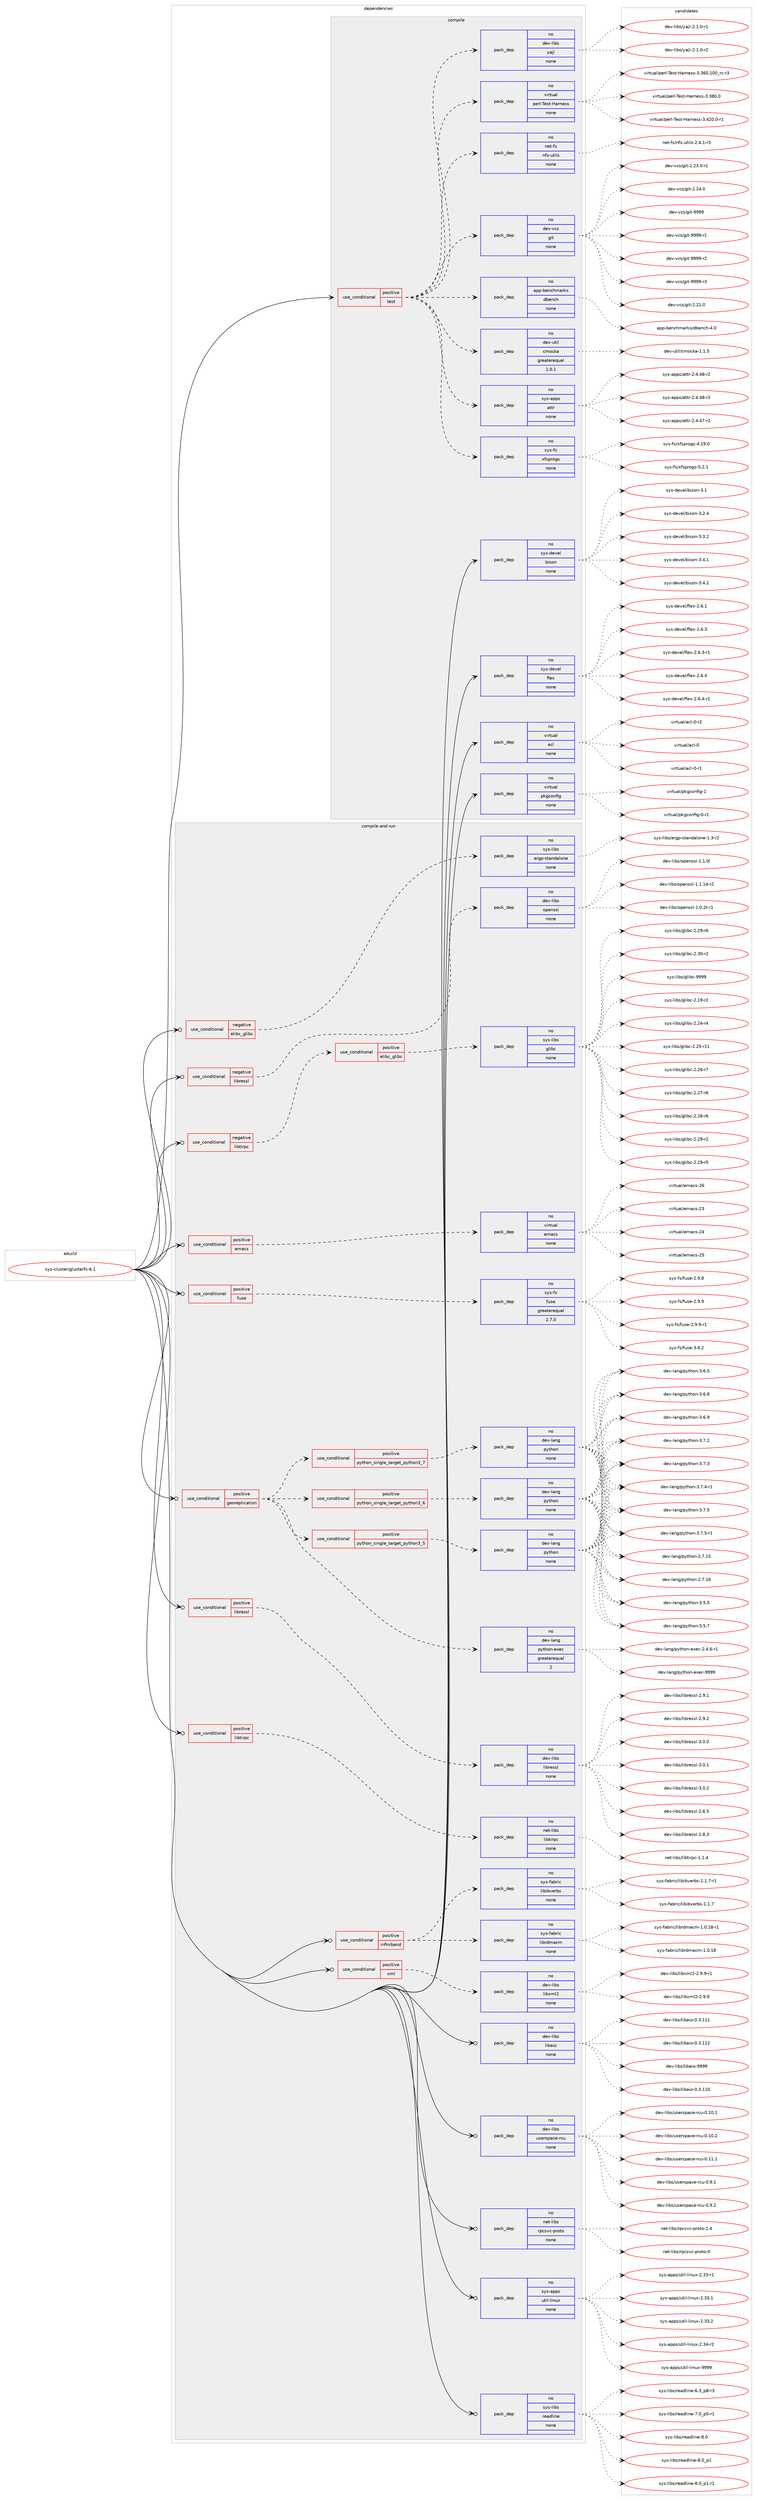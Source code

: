digraph prolog {

# *************
# Graph options
# *************

newrank=true;
concentrate=true;
compound=true;
graph [rankdir=LR,fontname=Helvetica,fontsize=10,ranksep=1.5];#, ranksep=2.5, nodesep=0.2];
edge  [arrowhead=vee];
node  [fontname=Helvetica,fontsize=10];

# **********
# The ebuild
# **********

subgraph cluster_leftcol {
color=gray;
rank=same;
label=<<i>ebuild</i>>;
id [label="sys-cluster/glusterfs-6.1", color=red, width=4, href="../sys-cluster/glusterfs-6.1.svg"];
}

# ****************
# The dependencies
# ****************

subgraph cluster_midcol {
color=gray;
label=<<i>dependencies</i>>;
subgraph cluster_compile {
fillcolor="#eeeeee";
style=filled;
label=<<i>compile</i>>;
subgraph cond212797 {
dependency883875 [label=<<TABLE BORDER="0" CELLBORDER="1" CELLSPACING="0" CELLPADDING="4"><TR><TD ROWSPAN="3" CELLPADDING="10">use_conditional</TD></TR><TR><TD>positive</TD></TR><TR><TD>test</TD></TR></TABLE>>, shape=none, color=red];
subgraph pack655573 {
dependency883876 [label=<<TABLE BORDER="0" CELLBORDER="1" CELLSPACING="0" CELLPADDING="4" WIDTH="220"><TR><TD ROWSPAN="6" CELLPADDING="30">pack_dep</TD></TR><TR><TD WIDTH="110">no</TD></TR><TR><TD>dev-util</TD></TR><TR><TD>cmocka</TD></TR><TR><TD>greaterequal</TD></TR><TR><TD>1.0.1</TD></TR></TABLE>>, shape=none, color=blue];
}
dependency883875:e -> dependency883876:w [weight=20,style="dashed",arrowhead="vee"];
subgraph pack655574 {
dependency883877 [label=<<TABLE BORDER="0" CELLBORDER="1" CELLSPACING="0" CELLPADDING="4" WIDTH="220"><TR><TD ROWSPAN="6" CELLPADDING="30">pack_dep</TD></TR><TR><TD WIDTH="110">no</TD></TR><TR><TD>app-benchmarks</TD></TR><TR><TD>dbench</TD></TR><TR><TD>none</TD></TR><TR><TD></TD></TR></TABLE>>, shape=none, color=blue];
}
dependency883875:e -> dependency883877:w [weight=20,style="dashed",arrowhead="vee"];
subgraph pack655575 {
dependency883878 [label=<<TABLE BORDER="0" CELLBORDER="1" CELLSPACING="0" CELLPADDING="4" WIDTH="220"><TR><TD ROWSPAN="6" CELLPADDING="30">pack_dep</TD></TR><TR><TD WIDTH="110">no</TD></TR><TR><TD>dev-vcs</TD></TR><TR><TD>git</TD></TR><TR><TD>none</TD></TR><TR><TD></TD></TR></TABLE>>, shape=none, color=blue];
}
dependency883875:e -> dependency883878:w [weight=20,style="dashed",arrowhead="vee"];
subgraph pack655576 {
dependency883879 [label=<<TABLE BORDER="0" CELLBORDER="1" CELLSPACING="0" CELLPADDING="4" WIDTH="220"><TR><TD ROWSPAN="6" CELLPADDING="30">pack_dep</TD></TR><TR><TD WIDTH="110">no</TD></TR><TR><TD>net-fs</TD></TR><TR><TD>nfs-utils</TD></TR><TR><TD>none</TD></TR><TR><TD></TD></TR></TABLE>>, shape=none, color=blue];
}
dependency883875:e -> dependency883879:w [weight=20,style="dashed",arrowhead="vee"];
subgraph pack655577 {
dependency883880 [label=<<TABLE BORDER="0" CELLBORDER="1" CELLSPACING="0" CELLPADDING="4" WIDTH="220"><TR><TD ROWSPAN="6" CELLPADDING="30">pack_dep</TD></TR><TR><TD WIDTH="110">no</TD></TR><TR><TD>virtual</TD></TR><TR><TD>perl-Test-Harness</TD></TR><TR><TD>none</TD></TR><TR><TD></TD></TR></TABLE>>, shape=none, color=blue];
}
dependency883875:e -> dependency883880:w [weight=20,style="dashed",arrowhead="vee"];
subgraph pack655578 {
dependency883881 [label=<<TABLE BORDER="0" CELLBORDER="1" CELLSPACING="0" CELLPADDING="4" WIDTH="220"><TR><TD ROWSPAN="6" CELLPADDING="30">pack_dep</TD></TR><TR><TD WIDTH="110">no</TD></TR><TR><TD>dev-libs</TD></TR><TR><TD>yajl</TD></TR><TR><TD>none</TD></TR><TR><TD></TD></TR></TABLE>>, shape=none, color=blue];
}
dependency883875:e -> dependency883881:w [weight=20,style="dashed",arrowhead="vee"];
subgraph pack655579 {
dependency883882 [label=<<TABLE BORDER="0" CELLBORDER="1" CELLSPACING="0" CELLPADDING="4" WIDTH="220"><TR><TD ROWSPAN="6" CELLPADDING="30">pack_dep</TD></TR><TR><TD WIDTH="110">no</TD></TR><TR><TD>sys-fs</TD></TR><TR><TD>xfsprogs</TD></TR><TR><TD>none</TD></TR><TR><TD></TD></TR></TABLE>>, shape=none, color=blue];
}
dependency883875:e -> dependency883882:w [weight=20,style="dashed",arrowhead="vee"];
subgraph pack655580 {
dependency883883 [label=<<TABLE BORDER="0" CELLBORDER="1" CELLSPACING="0" CELLPADDING="4" WIDTH="220"><TR><TD ROWSPAN="6" CELLPADDING="30">pack_dep</TD></TR><TR><TD WIDTH="110">no</TD></TR><TR><TD>sys-apps</TD></TR><TR><TD>attr</TD></TR><TR><TD>none</TD></TR><TR><TD></TD></TR></TABLE>>, shape=none, color=blue];
}
dependency883875:e -> dependency883883:w [weight=20,style="dashed",arrowhead="vee"];
}
id:e -> dependency883875:w [weight=20,style="solid",arrowhead="vee"];
subgraph pack655581 {
dependency883884 [label=<<TABLE BORDER="0" CELLBORDER="1" CELLSPACING="0" CELLPADDING="4" WIDTH="220"><TR><TD ROWSPAN="6" CELLPADDING="30">pack_dep</TD></TR><TR><TD WIDTH="110">no</TD></TR><TR><TD>sys-devel</TD></TR><TR><TD>bison</TD></TR><TR><TD>none</TD></TR><TR><TD></TD></TR></TABLE>>, shape=none, color=blue];
}
id:e -> dependency883884:w [weight=20,style="solid",arrowhead="vee"];
subgraph pack655582 {
dependency883885 [label=<<TABLE BORDER="0" CELLBORDER="1" CELLSPACING="0" CELLPADDING="4" WIDTH="220"><TR><TD ROWSPAN="6" CELLPADDING="30">pack_dep</TD></TR><TR><TD WIDTH="110">no</TD></TR><TR><TD>sys-devel</TD></TR><TR><TD>flex</TD></TR><TR><TD>none</TD></TR><TR><TD></TD></TR></TABLE>>, shape=none, color=blue];
}
id:e -> dependency883885:w [weight=20,style="solid",arrowhead="vee"];
subgraph pack655583 {
dependency883886 [label=<<TABLE BORDER="0" CELLBORDER="1" CELLSPACING="0" CELLPADDING="4" WIDTH="220"><TR><TD ROWSPAN="6" CELLPADDING="30">pack_dep</TD></TR><TR><TD WIDTH="110">no</TD></TR><TR><TD>virtual</TD></TR><TR><TD>acl</TD></TR><TR><TD>none</TD></TR><TR><TD></TD></TR></TABLE>>, shape=none, color=blue];
}
id:e -> dependency883886:w [weight=20,style="solid",arrowhead="vee"];
subgraph pack655584 {
dependency883887 [label=<<TABLE BORDER="0" CELLBORDER="1" CELLSPACING="0" CELLPADDING="4" WIDTH="220"><TR><TD ROWSPAN="6" CELLPADDING="30">pack_dep</TD></TR><TR><TD WIDTH="110">no</TD></TR><TR><TD>virtual</TD></TR><TR><TD>pkgconfig</TD></TR><TR><TD>none</TD></TR><TR><TD></TD></TR></TABLE>>, shape=none, color=blue];
}
id:e -> dependency883887:w [weight=20,style="solid",arrowhead="vee"];
}
subgraph cluster_compileandrun {
fillcolor="#eeeeee";
style=filled;
label=<<i>compile and run</i>>;
subgraph cond212798 {
dependency883888 [label=<<TABLE BORDER="0" CELLBORDER="1" CELLSPACING="0" CELLPADDING="4"><TR><TD ROWSPAN="3" CELLPADDING="10">use_conditional</TD></TR><TR><TD>negative</TD></TR><TR><TD>elibc_glibc</TD></TR></TABLE>>, shape=none, color=red];
subgraph pack655585 {
dependency883889 [label=<<TABLE BORDER="0" CELLBORDER="1" CELLSPACING="0" CELLPADDING="4" WIDTH="220"><TR><TD ROWSPAN="6" CELLPADDING="30">pack_dep</TD></TR><TR><TD WIDTH="110">no</TD></TR><TR><TD>sys-libs</TD></TR><TR><TD>argp-standalone</TD></TR><TR><TD>none</TD></TR><TR><TD></TD></TR></TABLE>>, shape=none, color=blue];
}
dependency883888:e -> dependency883889:w [weight=20,style="dashed",arrowhead="vee"];
}
id:e -> dependency883888:w [weight=20,style="solid",arrowhead="odotvee"];
subgraph cond212799 {
dependency883890 [label=<<TABLE BORDER="0" CELLBORDER="1" CELLSPACING="0" CELLPADDING="4"><TR><TD ROWSPAN="3" CELLPADDING="10">use_conditional</TD></TR><TR><TD>negative</TD></TR><TR><TD>libressl</TD></TR></TABLE>>, shape=none, color=red];
subgraph pack655586 {
dependency883891 [label=<<TABLE BORDER="0" CELLBORDER="1" CELLSPACING="0" CELLPADDING="4" WIDTH="220"><TR><TD ROWSPAN="6" CELLPADDING="30">pack_dep</TD></TR><TR><TD WIDTH="110">no</TD></TR><TR><TD>dev-libs</TD></TR><TR><TD>openssl</TD></TR><TR><TD>none</TD></TR><TR><TD></TD></TR></TABLE>>, shape=none, color=blue];
}
dependency883890:e -> dependency883891:w [weight=20,style="dashed",arrowhead="vee"];
}
id:e -> dependency883890:w [weight=20,style="solid",arrowhead="odotvee"];
subgraph cond212800 {
dependency883892 [label=<<TABLE BORDER="0" CELLBORDER="1" CELLSPACING="0" CELLPADDING="4"><TR><TD ROWSPAN="3" CELLPADDING="10">use_conditional</TD></TR><TR><TD>negative</TD></TR><TR><TD>libtirpc</TD></TR></TABLE>>, shape=none, color=red];
subgraph cond212801 {
dependency883893 [label=<<TABLE BORDER="0" CELLBORDER="1" CELLSPACING="0" CELLPADDING="4"><TR><TD ROWSPAN="3" CELLPADDING="10">use_conditional</TD></TR><TR><TD>positive</TD></TR><TR><TD>elibc_glibc</TD></TR></TABLE>>, shape=none, color=red];
subgraph pack655587 {
dependency883894 [label=<<TABLE BORDER="0" CELLBORDER="1" CELLSPACING="0" CELLPADDING="4" WIDTH="220"><TR><TD ROWSPAN="6" CELLPADDING="30">pack_dep</TD></TR><TR><TD WIDTH="110">no</TD></TR><TR><TD>sys-libs</TD></TR><TR><TD>glibc</TD></TR><TR><TD>none</TD></TR><TR><TD></TD></TR></TABLE>>, shape=none, color=blue];
}
dependency883893:e -> dependency883894:w [weight=20,style="dashed",arrowhead="vee"];
}
dependency883892:e -> dependency883893:w [weight=20,style="dashed",arrowhead="vee"];
}
id:e -> dependency883892:w [weight=20,style="solid",arrowhead="odotvee"];
subgraph cond212802 {
dependency883895 [label=<<TABLE BORDER="0" CELLBORDER="1" CELLSPACING="0" CELLPADDING="4"><TR><TD ROWSPAN="3" CELLPADDING="10">use_conditional</TD></TR><TR><TD>positive</TD></TR><TR><TD>emacs</TD></TR></TABLE>>, shape=none, color=red];
subgraph pack655588 {
dependency883896 [label=<<TABLE BORDER="0" CELLBORDER="1" CELLSPACING="0" CELLPADDING="4" WIDTH="220"><TR><TD ROWSPAN="6" CELLPADDING="30">pack_dep</TD></TR><TR><TD WIDTH="110">no</TD></TR><TR><TD>virtual</TD></TR><TR><TD>emacs</TD></TR><TR><TD>none</TD></TR><TR><TD></TD></TR></TABLE>>, shape=none, color=blue];
}
dependency883895:e -> dependency883896:w [weight=20,style="dashed",arrowhead="vee"];
}
id:e -> dependency883895:w [weight=20,style="solid",arrowhead="odotvee"];
subgraph cond212803 {
dependency883897 [label=<<TABLE BORDER="0" CELLBORDER="1" CELLSPACING="0" CELLPADDING="4"><TR><TD ROWSPAN="3" CELLPADDING="10">use_conditional</TD></TR><TR><TD>positive</TD></TR><TR><TD>fuse</TD></TR></TABLE>>, shape=none, color=red];
subgraph pack655589 {
dependency883898 [label=<<TABLE BORDER="0" CELLBORDER="1" CELLSPACING="0" CELLPADDING="4" WIDTH="220"><TR><TD ROWSPAN="6" CELLPADDING="30">pack_dep</TD></TR><TR><TD WIDTH="110">no</TD></TR><TR><TD>sys-fs</TD></TR><TR><TD>fuse</TD></TR><TR><TD>greaterequal</TD></TR><TR><TD>2.7.0</TD></TR></TABLE>>, shape=none, color=blue];
}
dependency883897:e -> dependency883898:w [weight=20,style="dashed",arrowhead="vee"];
}
id:e -> dependency883897:w [weight=20,style="solid",arrowhead="odotvee"];
subgraph cond212804 {
dependency883899 [label=<<TABLE BORDER="0" CELLBORDER="1" CELLSPACING="0" CELLPADDING="4"><TR><TD ROWSPAN="3" CELLPADDING="10">use_conditional</TD></TR><TR><TD>positive</TD></TR><TR><TD>georeplication</TD></TR></TABLE>>, shape=none, color=red];
subgraph cond212805 {
dependency883900 [label=<<TABLE BORDER="0" CELLBORDER="1" CELLSPACING="0" CELLPADDING="4"><TR><TD ROWSPAN="3" CELLPADDING="10">use_conditional</TD></TR><TR><TD>positive</TD></TR><TR><TD>python_single_target_python3_5</TD></TR></TABLE>>, shape=none, color=red];
subgraph pack655590 {
dependency883901 [label=<<TABLE BORDER="0" CELLBORDER="1" CELLSPACING="0" CELLPADDING="4" WIDTH="220"><TR><TD ROWSPAN="6" CELLPADDING="30">pack_dep</TD></TR><TR><TD WIDTH="110">no</TD></TR><TR><TD>dev-lang</TD></TR><TR><TD>python</TD></TR><TR><TD>none</TD></TR><TR><TD></TD></TR></TABLE>>, shape=none, color=blue];
}
dependency883900:e -> dependency883901:w [weight=20,style="dashed",arrowhead="vee"];
}
dependency883899:e -> dependency883900:w [weight=20,style="dashed",arrowhead="vee"];
subgraph cond212806 {
dependency883902 [label=<<TABLE BORDER="0" CELLBORDER="1" CELLSPACING="0" CELLPADDING="4"><TR><TD ROWSPAN="3" CELLPADDING="10">use_conditional</TD></TR><TR><TD>positive</TD></TR><TR><TD>python_single_target_python3_6</TD></TR></TABLE>>, shape=none, color=red];
subgraph pack655591 {
dependency883903 [label=<<TABLE BORDER="0" CELLBORDER="1" CELLSPACING="0" CELLPADDING="4" WIDTH="220"><TR><TD ROWSPAN="6" CELLPADDING="30">pack_dep</TD></TR><TR><TD WIDTH="110">no</TD></TR><TR><TD>dev-lang</TD></TR><TR><TD>python</TD></TR><TR><TD>none</TD></TR><TR><TD></TD></TR></TABLE>>, shape=none, color=blue];
}
dependency883902:e -> dependency883903:w [weight=20,style="dashed",arrowhead="vee"];
}
dependency883899:e -> dependency883902:w [weight=20,style="dashed",arrowhead="vee"];
subgraph cond212807 {
dependency883904 [label=<<TABLE BORDER="0" CELLBORDER="1" CELLSPACING="0" CELLPADDING="4"><TR><TD ROWSPAN="3" CELLPADDING="10">use_conditional</TD></TR><TR><TD>positive</TD></TR><TR><TD>python_single_target_python3_7</TD></TR></TABLE>>, shape=none, color=red];
subgraph pack655592 {
dependency883905 [label=<<TABLE BORDER="0" CELLBORDER="1" CELLSPACING="0" CELLPADDING="4" WIDTH="220"><TR><TD ROWSPAN="6" CELLPADDING="30">pack_dep</TD></TR><TR><TD WIDTH="110">no</TD></TR><TR><TD>dev-lang</TD></TR><TR><TD>python</TD></TR><TR><TD>none</TD></TR><TR><TD></TD></TR></TABLE>>, shape=none, color=blue];
}
dependency883904:e -> dependency883905:w [weight=20,style="dashed",arrowhead="vee"];
}
dependency883899:e -> dependency883904:w [weight=20,style="dashed",arrowhead="vee"];
subgraph pack655593 {
dependency883906 [label=<<TABLE BORDER="0" CELLBORDER="1" CELLSPACING="0" CELLPADDING="4" WIDTH="220"><TR><TD ROWSPAN="6" CELLPADDING="30">pack_dep</TD></TR><TR><TD WIDTH="110">no</TD></TR><TR><TD>dev-lang</TD></TR><TR><TD>python-exec</TD></TR><TR><TD>greaterequal</TD></TR><TR><TD>2</TD></TR></TABLE>>, shape=none, color=blue];
}
dependency883899:e -> dependency883906:w [weight=20,style="dashed",arrowhead="vee"];
}
id:e -> dependency883899:w [weight=20,style="solid",arrowhead="odotvee"];
subgraph cond212808 {
dependency883907 [label=<<TABLE BORDER="0" CELLBORDER="1" CELLSPACING="0" CELLPADDING="4"><TR><TD ROWSPAN="3" CELLPADDING="10">use_conditional</TD></TR><TR><TD>positive</TD></TR><TR><TD>infiniband</TD></TR></TABLE>>, shape=none, color=red];
subgraph pack655594 {
dependency883908 [label=<<TABLE BORDER="0" CELLBORDER="1" CELLSPACING="0" CELLPADDING="4" WIDTH="220"><TR><TD ROWSPAN="6" CELLPADDING="30">pack_dep</TD></TR><TR><TD WIDTH="110">no</TD></TR><TR><TD>sys-fabric</TD></TR><TR><TD>libibverbs</TD></TR><TR><TD>none</TD></TR><TR><TD></TD></TR></TABLE>>, shape=none, color=blue];
}
dependency883907:e -> dependency883908:w [weight=20,style="dashed",arrowhead="vee"];
subgraph pack655595 {
dependency883909 [label=<<TABLE BORDER="0" CELLBORDER="1" CELLSPACING="0" CELLPADDING="4" WIDTH="220"><TR><TD ROWSPAN="6" CELLPADDING="30">pack_dep</TD></TR><TR><TD WIDTH="110">no</TD></TR><TR><TD>sys-fabric</TD></TR><TR><TD>librdmacm</TD></TR><TR><TD>none</TD></TR><TR><TD></TD></TR></TABLE>>, shape=none, color=blue];
}
dependency883907:e -> dependency883909:w [weight=20,style="dashed",arrowhead="vee"];
}
id:e -> dependency883907:w [weight=20,style="solid",arrowhead="odotvee"];
subgraph cond212809 {
dependency883910 [label=<<TABLE BORDER="0" CELLBORDER="1" CELLSPACING="0" CELLPADDING="4"><TR><TD ROWSPAN="3" CELLPADDING="10">use_conditional</TD></TR><TR><TD>positive</TD></TR><TR><TD>libressl</TD></TR></TABLE>>, shape=none, color=red];
subgraph pack655596 {
dependency883911 [label=<<TABLE BORDER="0" CELLBORDER="1" CELLSPACING="0" CELLPADDING="4" WIDTH="220"><TR><TD ROWSPAN="6" CELLPADDING="30">pack_dep</TD></TR><TR><TD WIDTH="110">no</TD></TR><TR><TD>dev-libs</TD></TR><TR><TD>libressl</TD></TR><TR><TD>none</TD></TR><TR><TD></TD></TR></TABLE>>, shape=none, color=blue];
}
dependency883910:e -> dependency883911:w [weight=20,style="dashed",arrowhead="vee"];
}
id:e -> dependency883910:w [weight=20,style="solid",arrowhead="odotvee"];
subgraph cond212810 {
dependency883912 [label=<<TABLE BORDER="0" CELLBORDER="1" CELLSPACING="0" CELLPADDING="4"><TR><TD ROWSPAN="3" CELLPADDING="10">use_conditional</TD></TR><TR><TD>positive</TD></TR><TR><TD>libtirpc</TD></TR></TABLE>>, shape=none, color=red];
subgraph pack655597 {
dependency883913 [label=<<TABLE BORDER="0" CELLBORDER="1" CELLSPACING="0" CELLPADDING="4" WIDTH="220"><TR><TD ROWSPAN="6" CELLPADDING="30">pack_dep</TD></TR><TR><TD WIDTH="110">no</TD></TR><TR><TD>net-libs</TD></TR><TR><TD>libtirpc</TD></TR><TR><TD>none</TD></TR><TR><TD></TD></TR></TABLE>>, shape=none, color=blue];
}
dependency883912:e -> dependency883913:w [weight=20,style="dashed",arrowhead="vee"];
}
id:e -> dependency883912:w [weight=20,style="solid",arrowhead="odotvee"];
subgraph cond212811 {
dependency883914 [label=<<TABLE BORDER="0" CELLBORDER="1" CELLSPACING="0" CELLPADDING="4"><TR><TD ROWSPAN="3" CELLPADDING="10">use_conditional</TD></TR><TR><TD>positive</TD></TR><TR><TD>xml</TD></TR></TABLE>>, shape=none, color=red];
subgraph pack655598 {
dependency883915 [label=<<TABLE BORDER="0" CELLBORDER="1" CELLSPACING="0" CELLPADDING="4" WIDTH="220"><TR><TD ROWSPAN="6" CELLPADDING="30">pack_dep</TD></TR><TR><TD WIDTH="110">no</TD></TR><TR><TD>dev-libs</TD></TR><TR><TD>libxml2</TD></TR><TR><TD>none</TD></TR><TR><TD></TD></TR></TABLE>>, shape=none, color=blue];
}
dependency883914:e -> dependency883915:w [weight=20,style="dashed",arrowhead="vee"];
}
id:e -> dependency883914:w [weight=20,style="solid",arrowhead="odotvee"];
subgraph pack655599 {
dependency883916 [label=<<TABLE BORDER="0" CELLBORDER="1" CELLSPACING="0" CELLPADDING="4" WIDTH="220"><TR><TD ROWSPAN="6" CELLPADDING="30">pack_dep</TD></TR><TR><TD WIDTH="110">no</TD></TR><TR><TD>dev-libs</TD></TR><TR><TD>libaio</TD></TR><TR><TD>none</TD></TR><TR><TD></TD></TR></TABLE>>, shape=none, color=blue];
}
id:e -> dependency883916:w [weight=20,style="solid",arrowhead="odotvee"];
subgraph pack655600 {
dependency883917 [label=<<TABLE BORDER="0" CELLBORDER="1" CELLSPACING="0" CELLPADDING="4" WIDTH="220"><TR><TD ROWSPAN="6" CELLPADDING="30">pack_dep</TD></TR><TR><TD WIDTH="110">no</TD></TR><TR><TD>dev-libs</TD></TR><TR><TD>userspace-rcu</TD></TR><TR><TD>none</TD></TR><TR><TD></TD></TR></TABLE>>, shape=none, color=blue];
}
id:e -> dependency883917:w [weight=20,style="solid",arrowhead="odotvee"];
subgraph pack655601 {
dependency883918 [label=<<TABLE BORDER="0" CELLBORDER="1" CELLSPACING="0" CELLPADDING="4" WIDTH="220"><TR><TD ROWSPAN="6" CELLPADDING="30">pack_dep</TD></TR><TR><TD WIDTH="110">no</TD></TR><TR><TD>net-libs</TD></TR><TR><TD>rpcsvc-proto</TD></TR><TR><TD>none</TD></TR><TR><TD></TD></TR></TABLE>>, shape=none, color=blue];
}
id:e -> dependency883918:w [weight=20,style="solid",arrowhead="odotvee"];
subgraph pack655602 {
dependency883919 [label=<<TABLE BORDER="0" CELLBORDER="1" CELLSPACING="0" CELLPADDING="4" WIDTH="220"><TR><TD ROWSPAN="6" CELLPADDING="30">pack_dep</TD></TR><TR><TD WIDTH="110">no</TD></TR><TR><TD>sys-apps</TD></TR><TR><TD>util-linux</TD></TR><TR><TD>none</TD></TR><TR><TD></TD></TR></TABLE>>, shape=none, color=blue];
}
id:e -> dependency883919:w [weight=20,style="solid",arrowhead="odotvee"];
subgraph pack655603 {
dependency883920 [label=<<TABLE BORDER="0" CELLBORDER="1" CELLSPACING="0" CELLPADDING="4" WIDTH="220"><TR><TD ROWSPAN="6" CELLPADDING="30">pack_dep</TD></TR><TR><TD WIDTH="110">no</TD></TR><TR><TD>sys-libs</TD></TR><TR><TD>readline</TD></TR><TR><TD>none</TD></TR><TR><TD></TD></TR></TABLE>>, shape=none, color=blue];
}
id:e -> dependency883920:w [weight=20,style="solid",arrowhead="odotvee"];
}
subgraph cluster_run {
fillcolor="#eeeeee";
style=filled;
label=<<i>run</i>>;
}
}

# **************
# The candidates
# **************

subgraph cluster_choices {
rank=same;
color=gray;
label=<<i>candidates</i>>;

subgraph choice655573 {
color=black;
nodesep=1;
choice1001011184511711610510847991091119910797454946494653 [label="dev-util/cmocka-1.1.5", color=red, width=4,href="../dev-util/cmocka-1.1.5.svg"];
dependency883876:e -> choice1001011184511711610510847991091119910797454946494653:w [style=dotted,weight="100"];
}
subgraph choice655574 {
color=black;
nodesep=1;
choice971121124598101110991041099711410711547100981011109910445524648 [label="app-benchmarks/dbench-4.0", color=red, width=4,href="../app-benchmarks/dbench-4.0.svg"];
dependency883877:e -> choice971121124598101110991041099711410711547100981011109910445524648:w [style=dotted,weight="100"];
}
subgraph choice655575 {
color=black;
nodesep=1;
choice10010111845118991154710310511645504650494648 [label="dev-vcs/git-2.21.0", color=red, width=4,href="../dev-vcs/git-2.21.0.svg"];
choice100101118451189911547103105116455046505146484511449 [label="dev-vcs/git-2.23.0-r1", color=red, width=4,href="../dev-vcs/git-2.23.0-r1.svg"];
choice10010111845118991154710310511645504650524648 [label="dev-vcs/git-2.24.0", color=red, width=4,href="../dev-vcs/git-2.24.0.svg"];
choice1001011184511899115471031051164557575757 [label="dev-vcs/git-9999", color=red, width=4,href="../dev-vcs/git-9999.svg"];
choice10010111845118991154710310511645575757574511449 [label="dev-vcs/git-9999-r1", color=red, width=4,href="../dev-vcs/git-9999-r1.svg"];
choice10010111845118991154710310511645575757574511450 [label="dev-vcs/git-9999-r2", color=red, width=4,href="../dev-vcs/git-9999-r2.svg"];
choice10010111845118991154710310511645575757574511451 [label="dev-vcs/git-9999-r3", color=red, width=4,href="../dev-vcs/git-9999-r3.svg"];
dependency883878:e -> choice10010111845118991154710310511645504650494648:w [style=dotted,weight="100"];
dependency883878:e -> choice100101118451189911547103105116455046505146484511449:w [style=dotted,weight="100"];
dependency883878:e -> choice10010111845118991154710310511645504650524648:w [style=dotted,weight="100"];
dependency883878:e -> choice1001011184511899115471031051164557575757:w [style=dotted,weight="100"];
dependency883878:e -> choice10010111845118991154710310511645575757574511449:w [style=dotted,weight="100"];
dependency883878:e -> choice10010111845118991154710310511645575757574511450:w [style=dotted,weight="100"];
dependency883878:e -> choice10010111845118991154710310511645575757574511451:w [style=dotted,weight="100"];
}
subgraph choice655576 {
color=black;
nodesep=1;
choice1101011164510211547110102115451171161051081154550465246494511451 [label="net-fs/nfs-utils-2.4.1-r3", color=red, width=4,href="../net-fs/nfs-utils-2.4.1-r3.svg"];
dependency883879:e -> choice1101011164510211547110102115451171161051081154550465246494511451:w [style=dotted,weight="100"];
}
subgraph choice655577 {
color=black;
nodesep=1;
choice118105114116117971084711210111410845841011151164572971141101011151154551465154484649484895114994511451 [label="virtual/perl-Test-Harness-3.360.100_rc-r3", color=red, width=4,href="../virtual/perl-Test-Harness-3.360.100_rc-r3.svg"];
choice118105114116117971084711210111410845841011151164572971141101011151154551465156484648 [label="virtual/perl-Test-Harness-3.380.0", color=red, width=4,href="../virtual/perl-Test-Harness-3.380.0.svg"];
choice1181051141161179710847112101114108458410111511645729711411010111511545514652504846484511449 [label="virtual/perl-Test-Harness-3.420.0-r1", color=red, width=4,href="../virtual/perl-Test-Harness-3.420.0-r1.svg"];
dependency883880:e -> choice118105114116117971084711210111410845841011151164572971141101011151154551465154484649484895114994511451:w [style=dotted,weight="100"];
dependency883880:e -> choice118105114116117971084711210111410845841011151164572971141101011151154551465156484648:w [style=dotted,weight="100"];
dependency883880:e -> choice1181051141161179710847112101114108458410111511645729711411010111511545514652504846484511449:w [style=dotted,weight="100"];
}
subgraph choice655578 {
color=black;
nodesep=1;
choice100101118451081059811547121971061084550464946484511449 [label="dev-libs/yajl-2.1.0-r1", color=red, width=4,href="../dev-libs/yajl-2.1.0-r1.svg"];
choice100101118451081059811547121971061084550464946484511450 [label="dev-libs/yajl-2.1.0-r2", color=red, width=4,href="../dev-libs/yajl-2.1.0-r2.svg"];
dependency883881:e -> choice100101118451081059811547121971061084550464946484511449:w [style=dotted,weight="100"];
dependency883881:e -> choice100101118451081059811547121971061084550464946484511450:w [style=dotted,weight="100"];
}
subgraph choice655579 {
color=black;
nodesep=1;
choice115121115451021154712010211511211411110311545524649574648 [label="sys-fs/xfsprogs-4.19.0", color=red, width=4,href="../sys-fs/xfsprogs-4.19.0.svg"];
choice1151211154510211547120102115112114111103115455346504649 [label="sys-fs/xfsprogs-5.2.1", color=red, width=4,href="../sys-fs/xfsprogs-5.2.1.svg"];
dependency883882:e -> choice115121115451021154712010211511211411110311545524649574648:w [style=dotted,weight="100"];
dependency883882:e -> choice1151211154510211547120102115112114111103115455346504649:w [style=dotted,weight="100"];
}
subgraph choice655580 {
color=black;
nodesep=1;
choice11512111545971121121154797116116114455046524652554511450 [label="sys-apps/attr-2.4.47-r2", color=red, width=4,href="../sys-apps/attr-2.4.47-r2.svg"];
choice11512111545971121121154797116116114455046524652564511450 [label="sys-apps/attr-2.4.48-r2", color=red, width=4,href="../sys-apps/attr-2.4.48-r2.svg"];
choice11512111545971121121154797116116114455046524652564511451 [label="sys-apps/attr-2.4.48-r3", color=red, width=4,href="../sys-apps/attr-2.4.48-r3.svg"];
dependency883883:e -> choice11512111545971121121154797116116114455046524652554511450:w [style=dotted,weight="100"];
dependency883883:e -> choice11512111545971121121154797116116114455046524652564511450:w [style=dotted,weight="100"];
dependency883883:e -> choice11512111545971121121154797116116114455046524652564511451:w [style=dotted,weight="100"];
}
subgraph choice655581 {
color=black;
nodesep=1;
choice11512111545100101118101108479810511511111045514649 [label="sys-devel/bison-3.1", color=red, width=4,href="../sys-devel/bison-3.1.svg"];
choice115121115451001011181011084798105115111110455146504652 [label="sys-devel/bison-3.2.4", color=red, width=4,href="../sys-devel/bison-3.2.4.svg"];
choice115121115451001011181011084798105115111110455146514650 [label="sys-devel/bison-3.3.2", color=red, width=4,href="../sys-devel/bison-3.3.2.svg"];
choice115121115451001011181011084798105115111110455146524649 [label="sys-devel/bison-3.4.1", color=red, width=4,href="../sys-devel/bison-3.4.1.svg"];
choice115121115451001011181011084798105115111110455146524650 [label="sys-devel/bison-3.4.2", color=red, width=4,href="../sys-devel/bison-3.4.2.svg"];
dependency883884:e -> choice11512111545100101118101108479810511511111045514649:w [style=dotted,weight="100"];
dependency883884:e -> choice115121115451001011181011084798105115111110455146504652:w [style=dotted,weight="100"];
dependency883884:e -> choice115121115451001011181011084798105115111110455146514650:w [style=dotted,weight="100"];
dependency883884:e -> choice115121115451001011181011084798105115111110455146524649:w [style=dotted,weight="100"];
dependency883884:e -> choice115121115451001011181011084798105115111110455146524650:w [style=dotted,weight="100"];
}
subgraph choice655582 {
color=black;
nodesep=1;
choice1151211154510010111810110847102108101120455046544649 [label="sys-devel/flex-2.6.1", color=red, width=4,href="../sys-devel/flex-2.6.1.svg"];
choice1151211154510010111810110847102108101120455046544651 [label="sys-devel/flex-2.6.3", color=red, width=4,href="../sys-devel/flex-2.6.3.svg"];
choice11512111545100101118101108471021081011204550465446514511449 [label="sys-devel/flex-2.6.3-r1", color=red, width=4,href="../sys-devel/flex-2.6.3-r1.svg"];
choice1151211154510010111810110847102108101120455046544652 [label="sys-devel/flex-2.6.4", color=red, width=4,href="../sys-devel/flex-2.6.4.svg"];
choice11512111545100101118101108471021081011204550465446524511449 [label="sys-devel/flex-2.6.4-r1", color=red, width=4,href="../sys-devel/flex-2.6.4-r1.svg"];
dependency883885:e -> choice1151211154510010111810110847102108101120455046544649:w [style=dotted,weight="100"];
dependency883885:e -> choice1151211154510010111810110847102108101120455046544651:w [style=dotted,weight="100"];
dependency883885:e -> choice11512111545100101118101108471021081011204550465446514511449:w [style=dotted,weight="100"];
dependency883885:e -> choice1151211154510010111810110847102108101120455046544652:w [style=dotted,weight="100"];
dependency883885:e -> choice11512111545100101118101108471021081011204550465446524511449:w [style=dotted,weight="100"];
}
subgraph choice655583 {
color=black;
nodesep=1;
choice118105114116117971084797991084548 [label="virtual/acl-0", color=red, width=4,href="../virtual/acl-0.svg"];
choice1181051141161179710847979910845484511449 [label="virtual/acl-0-r1", color=red, width=4,href="../virtual/acl-0-r1.svg"];
choice1181051141161179710847979910845484511450 [label="virtual/acl-0-r2", color=red, width=4,href="../virtual/acl-0-r2.svg"];
dependency883886:e -> choice118105114116117971084797991084548:w [style=dotted,weight="100"];
dependency883886:e -> choice1181051141161179710847979910845484511449:w [style=dotted,weight="100"];
dependency883886:e -> choice1181051141161179710847979910845484511450:w [style=dotted,weight="100"];
}
subgraph choice655584 {
color=black;
nodesep=1;
choice11810511411611797108471121071039911111010210510345484511449 [label="virtual/pkgconfig-0-r1", color=red, width=4,href="../virtual/pkgconfig-0-r1.svg"];
choice1181051141161179710847112107103991111101021051034549 [label="virtual/pkgconfig-1", color=red, width=4,href="../virtual/pkgconfig-1.svg"];
dependency883887:e -> choice11810511411611797108471121071039911111010210510345484511449:w [style=dotted,weight="100"];
dependency883887:e -> choice1181051141161179710847112107103991111101021051034549:w [style=dotted,weight="100"];
}
subgraph choice655585 {
color=black;
nodesep=1;
choice11512111545108105981154797114103112451151169711010097108111110101454946514511450 [label="sys-libs/argp-standalone-1.3-r2", color=red, width=4,href="../sys-libs/argp-standalone-1.3-r2.svg"];
dependency883889:e -> choice11512111545108105981154797114103112451151169711010097108111110101454946514511450:w [style=dotted,weight="100"];
}
subgraph choice655586 {
color=black;
nodesep=1;
choice1001011184510810598115471111121011101151151084549464846501164511449 [label="dev-libs/openssl-1.0.2t-r1", color=red, width=4,href="../dev-libs/openssl-1.0.2t-r1.svg"];
choice100101118451081059811547111112101110115115108454946494648108 [label="dev-libs/openssl-1.1.0l", color=red, width=4,href="../dev-libs/openssl-1.1.0l.svg"];
choice1001011184510810598115471111121011101151151084549464946491004511450 [label="dev-libs/openssl-1.1.1d-r2", color=red, width=4,href="../dev-libs/openssl-1.1.1d-r2.svg"];
dependency883891:e -> choice1001011184510810598115471111121011101151151084549464846501164511449:w [style=dotted,weight="100"];
dependency883891:e -> choice100101118451081059811547111112101110115115108454946494648108:w [style=dotted,weight="100"];
dependency883891:e -> choice1001011184510810598115471111121011101151151084549464946491004511450:w [style=dotted,weight="100"];
}
subgraph choice655587 {
color=black;
nodesep=1;
choice115121115451081059811547103108105989945504649574511450 [label="sys-libs/glibc-2.19-r2", color=red, width=4,href="../sys-libs/glibc-2.19-r2.svg"];
choice115121115451081059811547103108105989945504650524511452 [label="sys-libs/glibc-2.24-r4", color=red, width=4,href="../sys-libs/glibc-2.24-r4.svg"];
choice11512111545108105981154710310810598994550465053451144949 [label="sys-libs/glibc-2.25-r11", color=red, width=4,href="../sys-libs/glibc-2.25-r11.svg"];
choice115121115451081059811547103108105989945504650544511455 [label="sys-libs/glibc-2.26-r7", color=red, width=4,href="../sys-libs/glibc-2.26-r7.svg"];
choice115121115451081059811547103108105989945504650554511454 [label="sys-libs/glibc-2.27-r6", color=red, width=4,href="../sys-libs/glibc-2.27-r6.svg"];
choice115121115451081059811547103108105989945504650564511454 [label="sys-libs/glibc-2.28-r6", color=red, width=4,href="../sys-libs/glibc-2.28-r6.svg"];
choice115121115451081059811547103108105989945504650574511450 [label="sys-libs/glibc-2.29-r2", color=red, width=4,href="../sys-libs/glibc-2.29-r2.svg"];
choice115121115451081059811547103108105989945504650574511453 [label="sys-libs/glibc-2.29-r5", color=red, width=4,href="../sys-libs/glibc-2.29-r5.svg"];
choice115121115451081059811547103108105989945504650574511454 [label="sys-libs/glibc-2.29-r6", color=red, width=4,href="../sys-libs/glibc-2.29-r6.svg"];
choice115121115451081059811547103108105989945504651484511450 [label="sys-libs/glibc-2.30-r2", color=red, width=4,href="../sys-libs/glibc-2.30-r2.svg"];
choice11512111545108105981154710310810598994557575757 [label="sys-libs/glibc-9999", color=red, width=4,href="../sys-libs/glibc-9999.svg"];
dependency883894:e -> choice115121115451081059811547103108105989945504649574511450:w [style=dotted,weight="100"];
dependency883894:e -> choice115121115451081059811547103108105989945504650524511452:w [style=dotted,weight="100"];
dependency883894:e -> choice11512111545108105981154710310810598994550465053451144949:w [style=dotted,weight="100"];
dependency883894:e -> choice115121115451081059811547103108105989945504650544511455:w [style=dotted,weight="100"];
dependency883894:e -> choice115121115451081059811547103108105989945504650554511454:w [style=dotted,weight="100"];
dependency883894:e -> choice115121115451081059811547103108105989945504650564511454:w [style=dotted,weight="100"];
dependency883894:e -> choice115121115451081059811547103108105989945504650574511450:w [style=dotted,weight="100"];
dependency883894:e -> choice115121115451081059811547103108105989945504650574511453:w [style=dotted,weight="100"];
dependency883894:e -> choice115121115451081059811547103108105989945504650574511454:w [style=dotted,weight="100"];
dependency883894:e -> choice115121115451081059811547103108105989945504651484511450:w [style=dotted,weight="100"];
dependency883894:e -> choice11512111545108105981154710310810598994557575757:w [style=dotted,weight="100"];
}
subgraph choice655588 {
color=black;
nodesep=1;
choice11810511411611797108471011099799115455051 [label="virtual/emacs-23", color=red, width=4,href="../virtual/emacs-23.svg"];
choice11810511411611797108471011099799115455052 [label="virtual/emacs-24", color=red, width=4,href="../virtual/emacs-24.svg"];
choice11810511411611797108471011099799115455053 [label="virtual/emacs-25", color=red, width=4,href="../virtual/emacs-25.svg"];
choice11810511411611797108471011099799115455054 [label="virtual/emacs-26", color=red, width=4,href="../virtual/emacs-26.svg"];
dependency883896:e -> choice11810511411611797108471011099799115455051:w [style=dotted,weight="100"];
dependency883896:e -> choice11810511411611797108471011099799115455052:w [style=dotted,weight="100"];
dependency883896:e -> choice11810511411611797108471011099799115455053:w [style=dotted,weight="100"];
dependency883896:e -> choice11810511411611797108471011099799115455054:w [style=dotted,weight="100"];
}
subgraph choice655589 {
color=black;
nodesep=1;
choice1151211154510211547102117115101455046574656 [label="sys-fs/fuse-2.9.8", color=red, width=4,href="../sys-fs/fuse-2.9.8.svg"];
choice1151211154510211547102117115101455046574657 [label="sys-fs/fuse-2.9.9", color=red, width=4,href="../sys-fs/fuse-2.9.9.svg"];
choice11512111545102115471021171151014550465746574511449 [label="sys-fs/fuse-2.9.9-r1", color=red, width=4,href="../sys-fs/fuse-2.9.9-r1.svg"];
choice1151211154510211547102117115101455146544650 [label="sys-fs/fuse-3.6.2", color=red, width=4,href="../sys-fs/fuse-3.6.2.svg"];
dependency883898:e -> choice1151211154510211547102117115101455046574656:w [style=dotted,weight="100"];
dependency883898:e -> choice1151211154510211547102117115101455046574657:w [style=dotted,weight="100"];
dependency883898:e -> choice11512111545102115471021171151014550465746574511449:w [style=dotted,weight="100"];
dependency883898:e -> choice1151211154510211547102117115101455146544650:w [style=dotted,weight="100"];
}
subgraph choice655590 {
color=black;
nodesep=1;
choice10010111845108971101034711212111610411111045504655464953 [label="dev-lang/python-2.7.15", color=red, width=4,href="../dev-lang/python-2.7.15.svg"];
choice10010111845108971101034711212111610411111045504655464954 [label="dev-lang/python-2.7.16", color=red, width=4,href="../dev-lang/python-2.7.16.svg"];
choice100101118451089711010347112121116104111110455146534653 [label="dev-lang/python-3.5.5", color=red, width=4,href="../dev-lang/python-3.5.5.svg"];
choice100101118451089711010347112121116104111110455146534655 [label="dev-lang/python-3.5.7", color=red, width=4,href="../dev-lang/python-3.5.7.svg"];
choice100101118451089711010347112121116104111110455146544653 [label="dev-lang/python-3.6.5", color=red, width=4,href="../dev-lang/python-3.6.5.svg"];
choice100101118451089711010347112121116104111110455146544656 [label="dev-lang/python-3.6.8", color=red, width=4,href="../dev-lang/python-3.6.8.svg"];
choice100101118451089711010347112121116104111110455146544657 [label="dev-lang/python-3.6.9", color=red, width=4,href="../dev-lang/python-3.6.9.svg"];
choice100101118451089711010347112121116104111110455146554650 [label="dev-lang/python-3.7.2", color=red, width=4,href="../dev-lang/python-3.7.2.svg"];
choice100101118451089711010347112121116104111110455146554651 [label="dev-lang/python-3.7.3", color=red, width=4,href="../dev-lang/python-3.7.3.svg"];
choice1001011184510897110103471121211161041111104551465546524511449 [label="dev-lang/python-3.7.4-r1", color=red, width=4,href="../dev-lang/python-3.7.4-r1.svg"];
choice100101118451089711010347112121116104111110455146554653 [label="dev-lang/python-3.7.5", color=red, width=4,href="../dev-lang/python-3.7.5.svg"];
choice1001011184510897110103471121211161041111104551465546534511449 [label="dev-lang/python-3.7.5-r1", color=red, width=4,href="../dev-lang/python-3.7.5-r1.svg"];
dependency883901:e -> choice10010111845108971101034711212111610411111045504655464953:w [style=dotted,weight="100"];
dependency883901:e -> choice10010111845108971101034711212111610411111045504655464954:w [style=dotted,weight="100"];
dependency883901:e -> choice100101118451089711010347112121116104111110455146534653:w [style=dotted,weight="100"];
dependency883901:e -> choice100101118451089711010347112121116104111110455146534655:w [style=dotted,weight="100"];
dependency883901:e -> choice100101118451089711010347112121116104111110455146544653:w [style=dotted,weight="100"];
dependency883901:e -> choice100101118451089711010347112121116104111110455146544656:w [style=dotted,weight="100"];
dependency883901:e -> choice100101118451089711010347112121116104111110455146544657:w [style=dotted,weight="100"];
dependency883901:e -> choice100101118451089711010347112121116104111110455146554650:w [style=dotted,weight="100"];
dependency883901:e -> choice100101118451089711010347112121116104111110455146554651:w [style=dotted,weight="100"];
dependency883901:e -> choice1001011184510897110103471121211161041111104551465546524511449:w [style=dotted,weight="100"];
dependency883901:e -> choice100101118451089711010347112121116104111110455146554653:w [style=dotted,weight="100"];
dependency883901:e -> choice1001011184510897110103471121211161041111104551465546534511449:w [style=dotted,weight="100"];
}
subgraph choice655591 {
color=black;
nodesep=1;
choice10010111845108971101034711212111610411111045504655464953 [label="dev-lang/python-2.7.15", color=red, width=4,href="../dev-lang/python-2.7.15.svg"];
choice10010111845108971101034711212111610411111045504655464954 [label="dev-lang/python-2.7.16", color=red, width=4,href="../dev-lang/python-2.7.16.svg"];
choice100101118451089711010347112121116104111110455146534653 [label="dev-lang/python-3.5.5", color=red, width=4,href="../dev-lang/python-3.5.5.svg"];
choice100101118451089711010347112121116104111110455146534655 [label="dev-lang/python-3.5.7", color=red, width=4,href="../dev-lang/python-3.5.7.svg"];
choice100101118451089711010347112121116104111110455146544653 [label="dev-lang/python-3.6.5", color=red, width=4,href="../dev-lang/python-3.6.5.svg"];
choice100101118451089711010347112121116104111110455146544656 [label="dev-lang/python-3.6.8", color=red, width=4,href="../dev-lang/python-3.6.8.svg"];
choice100101118451089711010347112121116104111110455146544657 [label="dev-lang/python-3.6.9", color=red, width=4,href="../dev-lang/python-3.6.9.svg"];
choice100101118451089711010347112121116104111110455146554650 [label="dev-lang/python-3.7.2", color=red, width=4,href="../dev-lang/python-3.7.2.svg"];
choice100101118451089711010347112121116104111110455146554651 [label="dev-lang/python-3.7.3", color=red, width=4,href="../dev-lang/python-3.7.3.svg"];
choice1001011184510897110103471121211161041111104551465546524511449 [label="dev-lang/python-3.7.4-r1", color=red, width=4,href="../dev-lang/python-3.7.4-r1.svg"];
choice100101118451089711010347112121116104111110455146554653 [label="dev-lang/python-3.7.5", color=red, width=4,href="../dev-lang/python-3.7.5.svg"];
choice1001011184510897110103471121211161041111104551465546534511449 [label="dev-lang/python-3.7.5-r1", color=red, width=4,href="../dev-lang/python-3.7.5-r1.svg"];
dependency883903:e -> choice10010111845108971101034711212111610411111045504655464953:w [style=dotted,weight="100"];
dependency883903:e -> choice10010111845108971101034711212111610411111045504655464954:w [style=dotted,weight="100"];
dependency883903:e -> choice100101118451089711010347112121116104111110455146534653:w [style=dotted,weight="100"];
dependency883903:e -> choice100101118451089711010347112121116104111110455146534655:w [style=dotted,weight="100"];
dependency883903:e -> choice100101118451089711010347112121116104111110455146544653:w [style=dotted,weight="100"];
dependency883903:e -> choice100101118451089711010347112121116104111110455146544656:w [style=dotted,weight="100"];
dependency883903:e -> choice100101118451089711010347112121116104111110455146544657:w [style=dotted,weight="100"];
dependency883903:e -> choice100101118451089711010347112121116104111110455146554650:w [style=dotted,weight="100"];
dependency883903:e -> choice100101118451089711010347112121116104111110455146554651:w [style=dotted,weight="100"];
dependency883903:e -> choice1001011184510897110103471121211161041111104551465546524511449:w [style=dotted,weight="100"];
dependency883903:e -> choice100101118451089711010347112121116104111110455146554653:w [style=dotted,weight="100"];
dependency883903:e -> choice1001011184510897110103471121211161041111104551465546534511449:w [style=dotted,weight="100"];
}
subgraph choice655592 {
color=black;
nodesep=1;
choice10010111845108971101034711212111610411111045504655464953 [label="dev-lang/python-2.7.15", color=red, width=4,href="../dev-lang/python-2.7.15.svg"];
choice10010111845108971101034711212111610411111045504655464954 [label="dev-lang/python-2.7.16", color=red, width=4,href="../dev-lang/python-2.7.16.svg"];
choice100101118451089711010347112121116104111110455146534653 [label="dev-lang/python-3.5.5", color=red, width=4,href="../dev-lang/python-3.5.5.svg"];
choice100101118451089711010347112121116104111110455146534655 [label="dev-lang/python-3.5.7", color=red, width=4,href="../dev-lang/python-3.5.7.svg"];
choice100101118451089711010347112121116104111110455146544653 [label="dev-lang/python-3.6.5", color=red, width=4,href="../dev-lang/python-3.6.5.svg"];
choice100101118451089711010347112121116104111110455146544656 [label="dev-lang/python-3.6.8", color=red, width=4,href="../dev-lang/python-3.6.8.svg"];
choice100101118451089711010347112121116104111110455146544657 [label="dev-lang/python-3.6.9", color=red, width=4,href="../dev-lang/python-3.6.9.svg"];
choice100101118451089711010347112121116104111110455146554650 [label="dev-lang/python-3.7.2", color=red, width=4,href="../dev-lang/python-3.7.2.svg"];
choice100101118451089711010347112121116104111110455146554651 [label="dev-lang/python-3.7.3", color=red, width=4,href="../dev-lang/python-3.7.3.svg"];
choice1001011184510897110103471121211161041111104551465546524511449 [label="dev-lang/python-3.7.4-r1", color=red, width=4,href="../dev-lang/python-3.7.4-r1.svg"];
choice100101118451089711010347112121116104111110455146554653 [label="dev-lang/python-3.7.5", color=red, width=4,href="../dev-lang/python-3.7.5.svg"];
choice1001011184510897110103471121211161041111104551465546534511449 [label="dev-lang/python-3.7.5-r1", color=red, width=4,href="../dev-lang/python-3.7.5-r1.svg"];
dependency883905:e -> choice10010111845108971101034711212111610411111045504655464953:w [style=dotted,weight="100"];
dependency883905:e -> choice10010111845108971101034711212111610411111045504655464954:w [style=dotted,weight="100"];
dependency883905:e -> choice100101118451089711010347112121116104111110455146534653:w [style=dotted,weight="100"];
dependency883905:e -> choice100101118451089711010347112121116104111110455146534655:w [style=dotted,weight="100"];
dependency883905:e -> choice100101118451089711010347112121116104111110455146544653:w [style=dotted,weight="100"];
dependency883905:e -> choice100101118451089711010347112121116104111110455146544656:w [style=dotted,weight="100"];
dependency883905:e -> choice100101118451089711010347112121116104111110455146544657:w [style=dotted,weight="100"];
dependency883905:e -> choice100101118451089711010347112121116104111110455146554650:w [style=dotted,weight="100"];
dependency883905:e -> choice100101118451089711010347112121116104111110455146554651:w [style=dotted,weight="100"];
dependency883905:e -> choice1001011184510897110103471121211161041111104551465546524511449:w [style=dotted,weight="100"];
dependency883905:e -> choice100101118451089711010347112121116104111110455146554653:w [style=dotted,weight="100"];
dependency883905:e -> choice1001011184510897110103471121211161041111104551465546534511449:w [style=dotted,weight="100"];
}
subgraph choice655593 {
color=black;
nodesep=1;
choice10010111845108971101034711212111610411111045101120101994550465246544511449 [label="dev-lang/python-exec-2.4.6-r1", color=red, width=4,href="../dev-lang/python-exec-2.4.6-r1.svg"];
choice10010111845108971101034711212111610411111045101120101994557575757 [label="dev-lang/python-exec-9999", color=red, width=4,href="../dev-lang/python-exec-9999.svg"];
dependency883906:e -> choice10010111845108971101034711212111610411111045101120101994550465246544511449:w [style=dotted,weight="100"];
dependency883906:e -> choice10010111845108971101034711212111610411111045101120101994557575757:w [style=dotted,weight="100"];
}
subgraph choice655594 {
color=black;
nodesep=1;
choice1151211154510297981141059947108105981059811810111498115454946494655 [label="sys-fabric/libibverbs-1.1.7", color=red, width=4,href="../sys-fabric/libibverbs-1.1.7.svg"];
choice11512111545102979811410599471081059810598118101114981154549464946554511449 [label="sys-fabric/libibverbs-1.1.7-r1", color=red, width=4,href="../sys-fabric/libibverbs-1.1.7-r1.svg"];
dependency883908:e -> choice1151211154510297981141059947108105981059811810111498115454946494655:w [style=dotted,weight="100"];
dependency883908:e -> choice11512111545102979811410599471081059810598118101114981154549464946554511449:w [style=dotted,weight="100"];
}
subgraph choice655595 {
color=black;
nodesep=1;
choice115121115451029798114105994710810598114100109979910945494648464956 [label="sys-fabric/librdmacm-1.0.18", color=red, width=4,href="../sys-fabric/librdmacm-1.0.18.svg"];
choice1151211154510297981141059947108105981141001099799109454946484649564511449 [label="sys-fabric/librdmacm-1.0.18-r1", color=red, width=4,href="../sys-fabric/librdmacm-1.0.18-r1.svg"];
dependency883909:e -> choice115121115451029798114105994710810598114100109979910945494648464956:w [style=dotted,weight="100"];
dependency883909:e -> choice1151211154510297981141059947108105981141001099799109454946484649564511449:w [style=dotted,weight="100"];
}
subgraph choice655596 {
color=black;
nodesep=1;
choice10010111845108105981154710810598114101115115108455046544653 [label="dev-libs/libressl-2.6.5", color=red, width=4,href="../dev-libs/libressl-2.6.5.svg"];
choice10010111845108105981154710810598114101115115108455046564651 [label="dev-libs/libressl-2.8.3", color=red, width=4,href="../dev-libs/libressl-2.8.3.svg"];
choice10010111845108105981154710810598114101115115108455046574649 [label="dev-libs/libressl-2.9.1", color=red, width=4,href="../dev-libs/libressl-2.9.1.svg"];
choice10010111845108105981154710810598114101115115108455046574650 [label="dev-libs/libressl-2.9.2", color=red, width=4,href="../dev-libs/libressl-2.9.2.svg"];
choice10010111845108105981154710810598114101115115108455146484648 [label="dev-libs/libressl-3.0.0", color=red, width=4,href="../dev-libs/libressl-3.0.0.svg"];
choice10010111845108105981154710810598114101115115108455146484649 [label="dev-libs/libressl-3.0.1", color=red, width=4,href="../dev-libs/libressl-3.0.1.svg"];
choice10010111845108105981154710810598114101115115108455146484650 [label="dev-libs/libressl-3.0.2", color=red, width=4,href="../dev-libs/libressl-3.0.2.svg"];
dependency883911:e -> choice10010111845108105981154710810598114101115115108455046544653:w [style=dotted,weight="100"];
dependency883911:e -> choice10010111845108105981154710810598114101115115108455046564651:w [style=dotted,weight="100"];
dependency883911:e -> choice10010111845108105981154710810598114101115115108455046574649:w [style=dotted,weight="100"];
dependency883911:e -> choice10010111845108105981154710810598114101115115108455046574650:w [style=dotted,weight="100"];
dependency883911:e -> choice10010111845108105981154710810598114101115115108455146484648:w [style=dotted,weight="100"];
dependency883911:e -> choice10010111845108105981154710810598114101115115108455146484649:w [style=dotted,weight="100"];
dependency883911:e -> choice10010111845108105981154710810598114101115115108455146484650:w [style=dotted,weight="100"];
}
subgraph choice655597 {
color=black;
nodesep=1;
choice1101011164510810598115471081059811610511411299454946494652 [label="net-libs/libtirpc-1.1.4", color=red, width=4,href="../net-libs/libtirpc-1.1.4.svg"];
dependency883913:e -> choice1101011164510810598115471081059811610511411299454946494652:w [style=dotted,weight="100"];
}
subgraph choice655598 {
color=black;
nodesep=1;
choice1001011184510810598115471081059812010910850455046574657 [label="dev-libs/libxml2-2.9.9", color=red, width=4,href="../dev-libs/libxml2-2.9.9.svg"];
choice10010111845108105981154710810598120109108504550465746574511449 [label="dev-libs/libxml2-2.9.9-r1", color=red, width=4,href="../dev-libs/libxml2-2.9.9-r1.svg"];
dependency883915:e -> choice1001011184510810598115471081059812010910850455046574657:w [style=dotted,weight="100"];
dependency883915:e -> choice10010111845108105981154710810598120109108504550465746574511449:w [style=dotted,weight="100"];
}
subgraph choice655599 {
color=black;
nodesep=1;
choice10010111845108105981154710810598971051114548465146494948 [label="dev-libs/libaio-0.3.110", color=red, width=4,href="../dev-libs/libaio-0.3.110.svg"];
choice10010111845108105981154710810598971051114548465146494949 [label="dev-libs/libaio-0.3.111", color=red, width=4,href="../dev-libs/libaio-0.3.111.svg"];
choice10010111845108105981154710810598971051114548465146494950 [label="dev-libs/libaio-0.3.112", color=red, width=4,href="../dev-libs/libaio-0.3.112.svg"];
choice10010111845108105981154710810598971051114557575757 [label="dev-libs/libaio-9999", color=red, width=4,href="../dev-libs/libaio-9999.svg"];
dependency883916:e -> choice10010111845108105981154710810598971051114548465146494948:w [style=dotted,weight="100"];
dependency883916:e -> choice10010111845108105981154710810598971051114548465146494949:w [style=dotted,weight="100"];
dependency883916:e -> choice10010111845108105981154710810598971051114548465146494950:w [style=dotted,weight="100"];
dependency883916:e -> choice10010111845108105981154710810598971051114557575757:w [style=dotted,weight="100"];
}
subgraph choice655600 {
color=black;
nodesep=1;
choice1001011184510810598115471171151011141151129799101451149911745484649484649 [label="dev-libs/userspace-rcu-0.10.1", color=red, width=4,href="../dev-libs/userspace-rcu-0.10.1.svg"];
choice1001011184510810598115471171151011141151129799101451149911745484649484650 [label="dev-libs/userspace-rcu-0.10.2", color=red, width=4,href="../dev-libs/userspace-rcu-0.10.2.svg"];
choice1001011184510810598115471171151011141151129799101451149911745484649494649 [label="dev-libs/userspace-rcu-0.11.1", color=red, width=4,href="../dev-libs/userspace-rcu-0.11.1.svg"];
choice10010111845108105981154711711510111411511297991014511499117454846574649 [label="dev-libs/userspace-rcu-0.9.1", color=red, width=4,href="../dev-libs/userspace-rcu-0.9.1.svg"];
choice10010111845108105981154711711510111411511297991014511499117454846574650 [label="dev-libs/userspace-rcu-0.9.2", color=red, width=4,href="../dev-libs/userspace-rcu-0.9.2.svg"];
dependency883917:e -> choice1001011184510810598115471171151011141151129799101451149911745484649484649:w [style=dotted,weight="100"];
dependency883917:e -> choice1001011184510810598115471171151011141151129799101451149911745484649484650:w [style=dotted,weight="100"];
dependency883917:e -> choice1001011184510810598115471171151011141151129799101451149911745484649494649:w [style=dotted,weight="100"];
dependency883917:e -> choice10010111845108105981154711711510111411511297991014511499117454846574649:w [style=dotted,weight="100"];
dependency883917:e -> choice10010111845108105981154711711510111411511297991014511499117454846574650:w [style=dotted,weight="100"];
}
subgraph choice655601 {
color=black;
nodesep=1;
choice1101011164510810598115471141129911511899451121141111161114548 [label="net-libs/rpcsvc-proto-0", color=red, width=4,href="../net-libs/rpcsvc-proto-0.svg"];
choice11010111645108105981154711411299115118994511211411111611145494652 [label="net-libs/rpcsvc-proto-1.4", color=red, width=4,href="../net-libs/rpcsvc-proto-1.4.svg"];
dependency883918:e -> choice1101011164510810598115471141129911511899451121141111161114548:w [style=dotted,weight="100"];
dependency883918:e -> choice11010111645108105981154711411299115118994511211411111611145494652:w [style=dotted,weight="100"];
}
subgraph choice655602 {
color=black;
nodesep=1;
choice1151211154597112112115471171161051084510810511011712045504651514511449 [label="sys-apps/util-linux-2.33-r1", color=red, width=4,href="../sys-apps/util-linux-2.33-r1.svg"];
choice1151211154597112112115471171161051084510810511011712045504651514649 [label="sys-apps/util-linux-2.33.1", color=red, width=4,href="../sys-apps/util-linux-2.33.1.svg"];
choice1151211154597112112115471171161051084510810511011712045504651514650 [label="sys-apps/util-linux-2.33.2", color=red, width=4,href="../sys-apps/util-linux-2.33.2.svg"];
choice1151211154597112112115471171161051084510810511011712045504651524511450 [label="sys-apps/util-linux-2.34-r2", color=red, width=4,href="../sys-apps/util-linux-2.34-r2.svg"];
choice115121115459711211211547117116105108451081051101171204557575757 [label="sys-apps/util-linux-9999", color=red, width=4,href="../sys-apps/util-linux-9999.svg"];
dependency883919:e -> choice1151211154597112112115471171161051084510810511011712045504651514511449:w [style=dotted,weight="100"];
dependency883919:e -> choice1151211154597112112115471171161051084510810511011712045504651514649:w [style=dotted,weight="100"];
dependency883919:e -> choice1151211154597112112115471171161051084510810511011712045504651514650:w [style=dotted,weight="100"];
dependency883919:e -> choice1151211154597112112115471171161051084510810511011712045504651524511450:w [style=dotted,weight="100"];
dependency883919:e -> choice115121115459711211211547117116105108451081051101171204557575757:w [style=dotted,weight="100"];
}
subgraph choice655603 {
color=black;
nodesep=1;
choice115121115451081059811547114101971001081051101014554465195112564511451 [label="sys-libs/readline-6.3_p8-r3", color=red, width=4,href="../sys-libs/readline-6.3_p8-r3.svg"];
choice115121115451081059811547114101971001081051101014555464895112534511449 [label="sys-libs/readline-7.0_p5-r1", color=red, width=4,href="../sys-libs/readline-7.0_p5-r1.svg"];
choice1151211154510810598115471141019710010810511010145564648 [label="sys-libs/readline-8.0", color=red, width=4,href="../sys-libs/readline-8.0.svg"];
choice11512111545108105981154711410197100108105110101455646489511249 [label="sys-libs/readline-8.0_p1", color=red, width=4,href="../sys-libs/readline-8.0_p1.svg"];
choice115121115451081059811547114101971001081051101014556464895112494511449 [label="sys-libs/readline-8.0_p1-r1", color=red, width=4,href="../sys-libs/readline-8.0_p1-r1.svg"];
dependency883920:e -> choice115121115451081059811547114101971001081051101014554465195112564511451:w [style=dotted,weight="100"];
dependency883920:e -> choice115121115451081059811547114101971001081051101014555464895112534511449:w [style=dotted,weight="100"];
dependency883920:e -> choice1151211154510810598115471141019710010810511010145564648:w [style=dotted,weight="100"];
dependency883920:e -> choice11512111545108105981154711410197100108105110101455646489511249:w [style=dotted,weight="100"];
dependency883920:e -> choice115121115451081059811547114101971001081051101014556464895112494511449:w [style=dotted,weight="100"];
}
}

}
